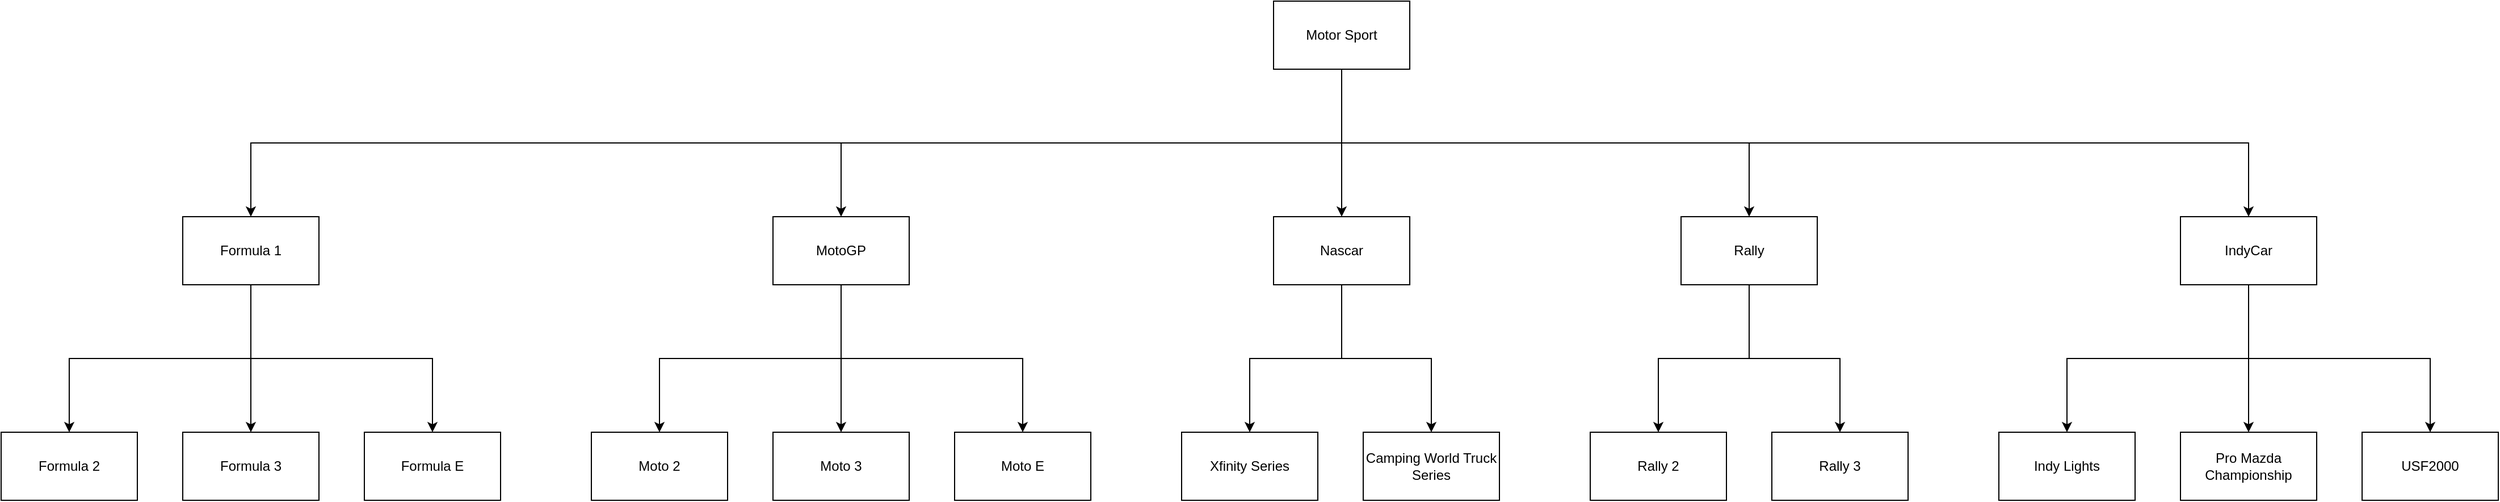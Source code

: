 <mxfile version="24.0.7" type="google">
  <diagram name="Página-1" id="yLM20tmK7zHZF_akR7mQ">
    <mxGraphModel grid="1" page="1" gridSize="10" guides="1" tooltips="1" connect="1" arrows="1" fold="1" pageScale="1" pageWidth="827" pageHeight="1169" math="0" shadow="0">
      <root>
        <mxCell id="0" />
        <mxCell id="1" parent="0" />
        <mxCell id="-iqq22IW7l0obRijuN0T-21" style="edgeStyle=orthogonalEdgeStyle;rounded=0;orthogonalLoop=1;jettySize=auto;html=1;exitX=0.5;exitY=1;exitDx=0;exitDy=0;entryX=0.5;entryY=0;entryDx=0;entryDy=0;" edge="1" parent="1" source="-iqq22IW7l0obRijuN0T-1" target="-iqq22IW7l0obRijuN0T-4">
          <mxGeometry relative="1" as="geometry" />
        </mxCell>
        <mxCell id="-iqq22IW7l0obRijuN0T-22" style="edgeStyle=orthogonalEdgeStyle;rounded=0;orthogonalLoop=1;jettySize=auto;html=1;exitX=0.5;exitY=1;exitDx=0;exitDy=0;entryX=0.5;entryY=0;entryDx=0;entryDy=0;" edge="1" parent="1" source="-iqq22IW7l0obRijuN0T-1" target="-iqq22IW7l0obRijuN0T-2">
          <mxGeometry relative="1" as="geometry" />
        </mxCell>
        <mxCell id="-iqq22IW7l0obRijuN0T-23" style="edgeStyle=orthogonalEdgeStyle;rounded=0;orthogonalLoop=1;jettySize=auto;html=1;exitX=0.5;exitY=1;exitDx=0;exitDy=0;entryX=0.5;entryY=0;entryDx=0;entryDy=0;" edge="1" parent="1" source="-iqq22IW7l0obRijuN0T-1" target="-iqq22IW7l0obRijuN0T-6">
          <mxGeometry relative="1" as="geometry" />
        </mxCell>
        <mxCell id="-iqq22IW7l0obRijuN0T-24" style="edgeStyle=orthogonalEdgeStyle;rounded=0;orthogonalLoop=1;jettySize=auto;html=1;exitX=0.5;exitY=1;exitDx=0;exitDy=0;entryX=0.5;entryY=0;entryDx=0;entryDy=0;" edge="1" parent="1" source="-iqq22IW7l0obRijuN0T-1" target="-iqq22IW7l0obRijuN0T-3">
          <mxGeometry relative="1" as="geometry" />
        </mxCell>
        <mxCell id="-iqq22IW7l0obRijuN0T-25" style="edgeStyle=orthogonalEdgeStyle;rounded=0;orthogonalLoop=1;jettySize=auto;html=1;exitX=0.5;exitY=1;exitDx=0;exitDy=0;entryX=0.5;entryY=0;entryDx=0;entryDy=0;" edge="1" parent="1" source="-iqq22IW7l0obRijuN0T-1" target="-iqq22IW7l0obRijuN0T-5">
          <mxGeometry relative="1" as="geometry" />
        </mxCell>
        <mxCell id="-iqq22IW7l0obRijuN0T-1" value="Motor Sport" style="rounded=0;whiteSpace=wrap;html=1;" vertex="1" parent="1">
          <mxGeometry x="1121" y="180" width="120" height="60" as="geometry" />
        </mxCell>
        <mxCell id="-iqq22IW7l0obRijuN0T-29" style="edgeStyle=orthogonalEdgeStyle;rounded=0;orthogonalLoop=1;jettySize=auto;html=1;exitX=0.5;exitY=1;exitDx=0;exitDy=0;entryX=0.5;entryY=0;entryDx=0;entryDy=0;" edge="1" parent="1" source="-iqq22IW7l0obRijuN0T-2" target="-iqq22IW7l0obRijuN0T-11">
          <mxGeometry relative="1" as="geometry" />
        </mxCell>
        <mxCell id="-iqq22IW7l0obRijuN0T-30" style="edgeStyle=orthogonalEdgeStyle;rounded=0;orthogonalLoop=1;jettySize=auto;html=1;exitX=0.5;exitY=1;exitDx=0;exitDy=0;entryX=0.5;entryY=0;entryDx=0;entryDy=0;" edge="1" parent="1" source="-iqq22IW7l0obRijuN0T-2" target="-iqq22IW7l0obRijuN0T-12">
          <mxGeometry relative="1" as="geometry" />
        </mxCell>
        <mxCell id="-iqq22IW7l0obRijuN0T-31" style="edgeStyle=orthogonalEdgeStyle;rounded=0;orthogonalLoop=1;jettySize=auto;html=1;exitX=0.5;exitY=1;exitDx=0;exitDy=0;" edge="1" parent="1" source="-iqq22IW7l0obRijuN0T-2" target="-iqq22IW7l0obRijuN0T-10">
          <mxGeometry relative="1" as="geometry" />
        </mxCell>
        <mxCell id="-iqq22IW7l0obRijuN0T-2" value="MotoGP" style="rounded=0;whiteSpace=wrap;html=1;" vertex="1" parent="1">
          <mxGeometry x="680" y="370" width="120" height="60" as="geometry" />
        </mxCell>
        <mxCell id="-iqq22IW7l0obRijuN0T-34" style="edgeStyle=orthogonalEdgeStyle;rounded=0;orthogonalLoop=1;jettySize=auto;html=1;exitX=0.5;exitY=1;exitDx=0;exitDy=0;entryX=0.5;entryY=0;entryDx=0;entryDy=0;" edge="1" parent="1" source="-iqq22IW7l0obRijuN0T-3" target="-iqq22IW7l0obRijuN0T-16">
          <mxGeometry relative="1" as="geometry" />
        </mxCell>
        <mxCell id="-iqq22IW7l0obRijuN0T-35" style="edgeStyle=orthogonalEdgeStyle;rounded=0;orthogonalLoop=1;jettySize=auto;html=1;exitX=0.5;exitY=1;exitDx=0;exitDy=0;entryX=0.5;entryY=0;entryDx=0;entryDy=0;" edge="1" parent="1" source="-iqq22IW7l0obRijuN0T-3" target="-iqq22IW7l0obRijuN0T-15">
          <mxGeometry relative="1" as="geometry" />
        </mxCell>
        <mxCell id="-iqq22IW7l0obRijuN0T-3" value="Rally" style="rounded=0;whiteSpace=wrap;html=1;" vertex="1" parent="1">
          <mxGeometry x="1480" y="370" width="120" height="60" as="geometry" />
        </mxCell>
        <mxCell id="-iqq22IW7l0obRijuN0T-26" style="edgeStyle=orthogonalEdgeStyle;rounded=0;orthogonalLoop=1;jettySize=auto;html=1;exitX=0.5;exitY=1;exitDx=0;exitDy=0;entryX=0.5;entryY=0;entryDx=0;entryDy=0;" edge="1" parent="1" source="-iqq22IW7l0obRijuN0T-4" target="-iqq22IW7l0obRijuN0T-9">
          <mxGeometry relative="1" as="geometry" />
        </mxCell>
        <mxCell id="-iqq22IW7l0obRijuN0T-27" style="edgeStyle=orthogonalEdgeStyle;rounded=0;orthogonalLoop=1;jettySize=auto;html=1;exitX=0.5;exitY=1;exitDx=0;exitDy=0;entryX=0.5;entryY=0;entryDx=0;entryDy=0;" edge="1" parent="1" source="-iqq22IW7l0obRijuN0T-4" target="-iqq22IW7l0obRijuN0T-8">
          <mxGeometry relative="1" as="geometry" />
        </mxCell>
        <mxCell id="-iqq22IW7l0obRijuN0T-28" style="edgeStyle=orthogonalEdgeStyle;rounded=0;orthogonalLoop=1;jettySize=auto;html=1;exitX=0.5;exitY=1;exitDx=0;exitDy=0;entryX=0.5;entryY=0;entryDx=0;entryDy=0;" edge="1" parent="1" source="-iqq22IW7l0obRijuN0T-4" target="-iqq22IW7l0obRijuN0T-7">
          <mxGeometry relative="1" as="geometry" />
        </mxCell>
        <mxCell id="-iqq22IW7l0obRijuN0T-4" value="Formula 1" style="rounded=0;whiteSpace=wrap;html=1;" vertex="1" parent="1">
          <mxGeometry x="160" y="370" width="120" height="60" as="geometry" />
        </mxCell>
        <mxCell id="-iqq22IW7l0obRijuN0T-36" style="edgeStyle=orthogonalEdgeStyle;rounded=0;orthogonalLoop=1;jettySize=auto;html=1;exitX=0.5;exitY=1;exitDx=0;exitDy=0;entryX=0.5;entryY=0;entryDx=0;entryDy=0;" edge="1" parent="1" source="-iqq22IW7l0obRijuN0T-5" target="-iqq22IW7l0obRijuN0T-17">
          <mxGeometry relative="1" as="geometry" />
        </mxCell>
        <mxCell id="-iqq22IW7l0obRijuN0T-37" style="edgeStyle=orthogonalEdgeStyle;rounded=0;orthogonalLoop=1;jettySize=auto;html=1;exitX=0.5;exitY=1;exitDx=0;exitDy=0;entryX=0.5;entryY=0;entryDx=0;entryDy=0;" edge="1" parent="1" source="-iqq22IW7l0obRijuN0T-5" target="-iqq22IW7l0obRijuN0T-18">
          <mxGeometry relative="1" as="geometry" />
        </mxCell>
        <mxCell id="-iqq22IW7l0obRijuN0T-38" style="edgeStyle=orthogonalEdgeStyle;rounded=0;orthogonalLoop=1;jettySize=auto;html=1;exitX=0.5;exitY=1;exitDx=0;exitDy=0;entryX=0.5;entryY=0;entryDx=0;entryDy=0;" edge="1" parent="1" source="-iqq22IW7l0obRijuN0T-5" target="-iqq22IW7l0obRijuN0T-20">
          <mxGeometry relative="1" as="geometry" />
        </mxCell>
        <mxCell id="-iqq22IW7l0obRijuN0T-5" value="IndyCar" style="rounded=0;whiteSpace=wrap;html=1;" vertex="1" parent="1">
          <mxGeometry x="1920" y="370" width="120" height="60" as="geometry" />
        </mxCell>
        <mxCell id="-iqq22IW7l0obRijuN0T-32" style="edgeStyle=orthogonalEdgeStyle;rounded=0;orthogonalLoop=1;jettySize=auto;html=1;exitX=0.5;exitY=1;exitDx=0;exitDy=0;entryX=0.5;entryY=0;entryDx=0;entryDy=0;" edge="1" parent="1" source="-iqq22IW7l0obRijuN0T-6" target="-iqq22IW7l0obRijuN0T-14">
          <mxGeometry relative="1" as="geometry" />
        </mxCell>
        <mxCell id="-iqq22IW7l0obRijuN0T-33" style="edgeStyle=orthogonalEdgeStyle;rounded=0;orthogonalLoop=1;jettySize=auto;html=1;exitX=0.5;exitY=1;exitDx=0;exitDy=0;entryX=0.5;entryY=0;entryDx=0;entryDy=0;" edge="1" parent="1" source="-iqq22IW7l0obRijuN0T-6" target="-iqq22IW7l0obRijuN0T-13">
          <mxGeometry relative="1" as="geometry" />
        </mxCell>
        <mxCell id="-iqq22IW7l0obRijuN0T-6" value="Nascar" style="rounded=0;whiteSpace=wrap;html=1;" vertex="1" parent="1">
          <mxGeometry x="1121" y="370" width="120" height="60" as="geometry" />
        </mxCell>
        <mxCell id="-iqq22IW7l0obRijuN0T-7" value="Formula E" style="rounded=0;whiteSpace=wrap;html=1;" vertex="1" parent="1">
          <mxGeometry x="320" y="560" width="120" height="60" as="geometry" />
        </mxCell>
        <mxCell id="-iqq22IW7l0obRijuN0T-8" value="Formula 3" style="rounded=0;whiteSpace=wrap;html=1;" vertex="1" parent="1">
          <mxGeometry x="160" y="560" width="120" height="60" as="geometry" />
        </mxCell>
        <mxCell id="-iqq22IW7l0obRijuN0T-9" value="Formula 2" style="rounded=0;whiteSpace=wrap;html=1;" vertex="1" parent="1">
          <mxGeometry y="560" width="120" height="60" as="geometry" />
        </mxCell>
        <mxCell id="-iqq22IW7l0obRijuN0T-10" value="Moto E" style="rounded=0;whiteSpace=wrap;html=1;" vertex="1" parent="1">
          <mxGeometry x="840" y="560" width="120" height="60" as="geometry" />
        </mxCell>
        <mxCell id="-iqq22IW7l0obRijuN0T-11" value="Moto 2" style="rounded=0;whiteSpace=wrap;html=1;" vertex="1" parent="1">
          <mxGeometry x="520" y="560" width="120" height="60" as="geometry" />
        </mxCell>
        <mxCell id="-iqq22IW7l0obRijuN0T-12" value="Moto 3" style="rounded=0;whiteSpace=wrap;html=1;" vertex="1" parent="1">
          <mxGeometry x="680" y="560" width="120" height="60" as="geometry" />
        </mxCell>
        <mxCell id="-iqq22IW7l0obRijuN0T-13" value="Camping World Truck Series" style="rounded=0;whiteSpace=wrap;html=1;" vertex="1" parent="1">
          <mxGeometry x="1200" y="560" width="120" height="60" as="geometry" />
        </mxCell>
        <mxCell id="-iqq22IW7l0obRijuN0T-14" value="Xfinity Series" style="rounded=0;whiteSpace=wrap;html=1;" vertex="1" parent="1">
          <mxGeometry x="1040" y="560" width="120" height="60" as="geometry" />
        </mxCell>
        <mxCell id="-iqq22IW7l0obRijuN0T-15" value="Rally 3" style="rounded=0;whiteSpace=wrap;html=1;" vertex="1" parent="1">
          <mxGeometry x="1560" y="560" width="120" height="60" as="geometry" />
        </mxCell>
        <mxCell id="-iqq22IW7l0obRijuN0T-16" value="Rally 2" style="rounded=0;whiteSpace=wrap;html=1;" vertex="1" parent="1">
          <mxGeometry x="1400" y="560" width="120" height="60" as="geometry" />
        </mxCell>
        <mxCell id="-iqq22IW7l0obRijuN0T-17" value="Pro Mazda Championship" style="rounded=0;whiteSpace=wrap;html=1;" vertex="1" parent="1">
          <mxGeometry x="1920" y="560" width="120" height="60" as="geometry" />
        </mxCell>
        <mxCell id="-iqq22IW7l0obRijuN0T-18" value="Indy Lights" style="rounded=0;whiteSpace=wrap;html=1;" vertex="1" parent="1">
          <mxGeometry x="1760" y="560" width="120" height="60" as="geometry" />
        </mxCell>
        <mxCell id="-iqq22IW7l0obRijuN0T-20" value="USF2000" style="rounded=0;whiteSpace=wrap;html=1;" vertex="1" parent="1">
          <mxGeometry x="2080" y="560" width="120" height="60" as="geometry" />
        </mxCell>
      </root>
    </mxGraphModel>
  </diagram>
</mxfile>
